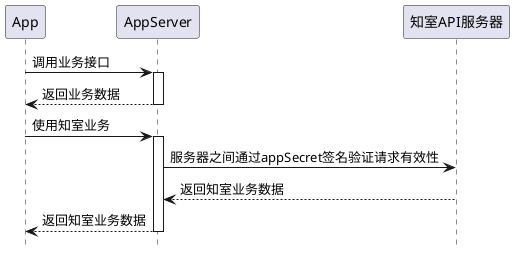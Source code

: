 @startuml
hide footbox
'title sdk-h5交互
'control SDK
'actor SDK
'entity SDK
'database  SDK
participant App
participant AppServer
participant 知室API服务器

App -> AppServer: 调用业务接口
activate AppServer
AppServer --> App: 返回业务数据
deactivate AppServer


App -> AppServer: 使用知室业务
activate AppServer
AppServer -> 知室API服务器: 服务器之间通过appSecret签名验证请求有效性
知室API服务器 --> AppServer: 返回知室业务数据
AppServer --> App: 返回知室业务数据
deactivate AppServer

@enduml


